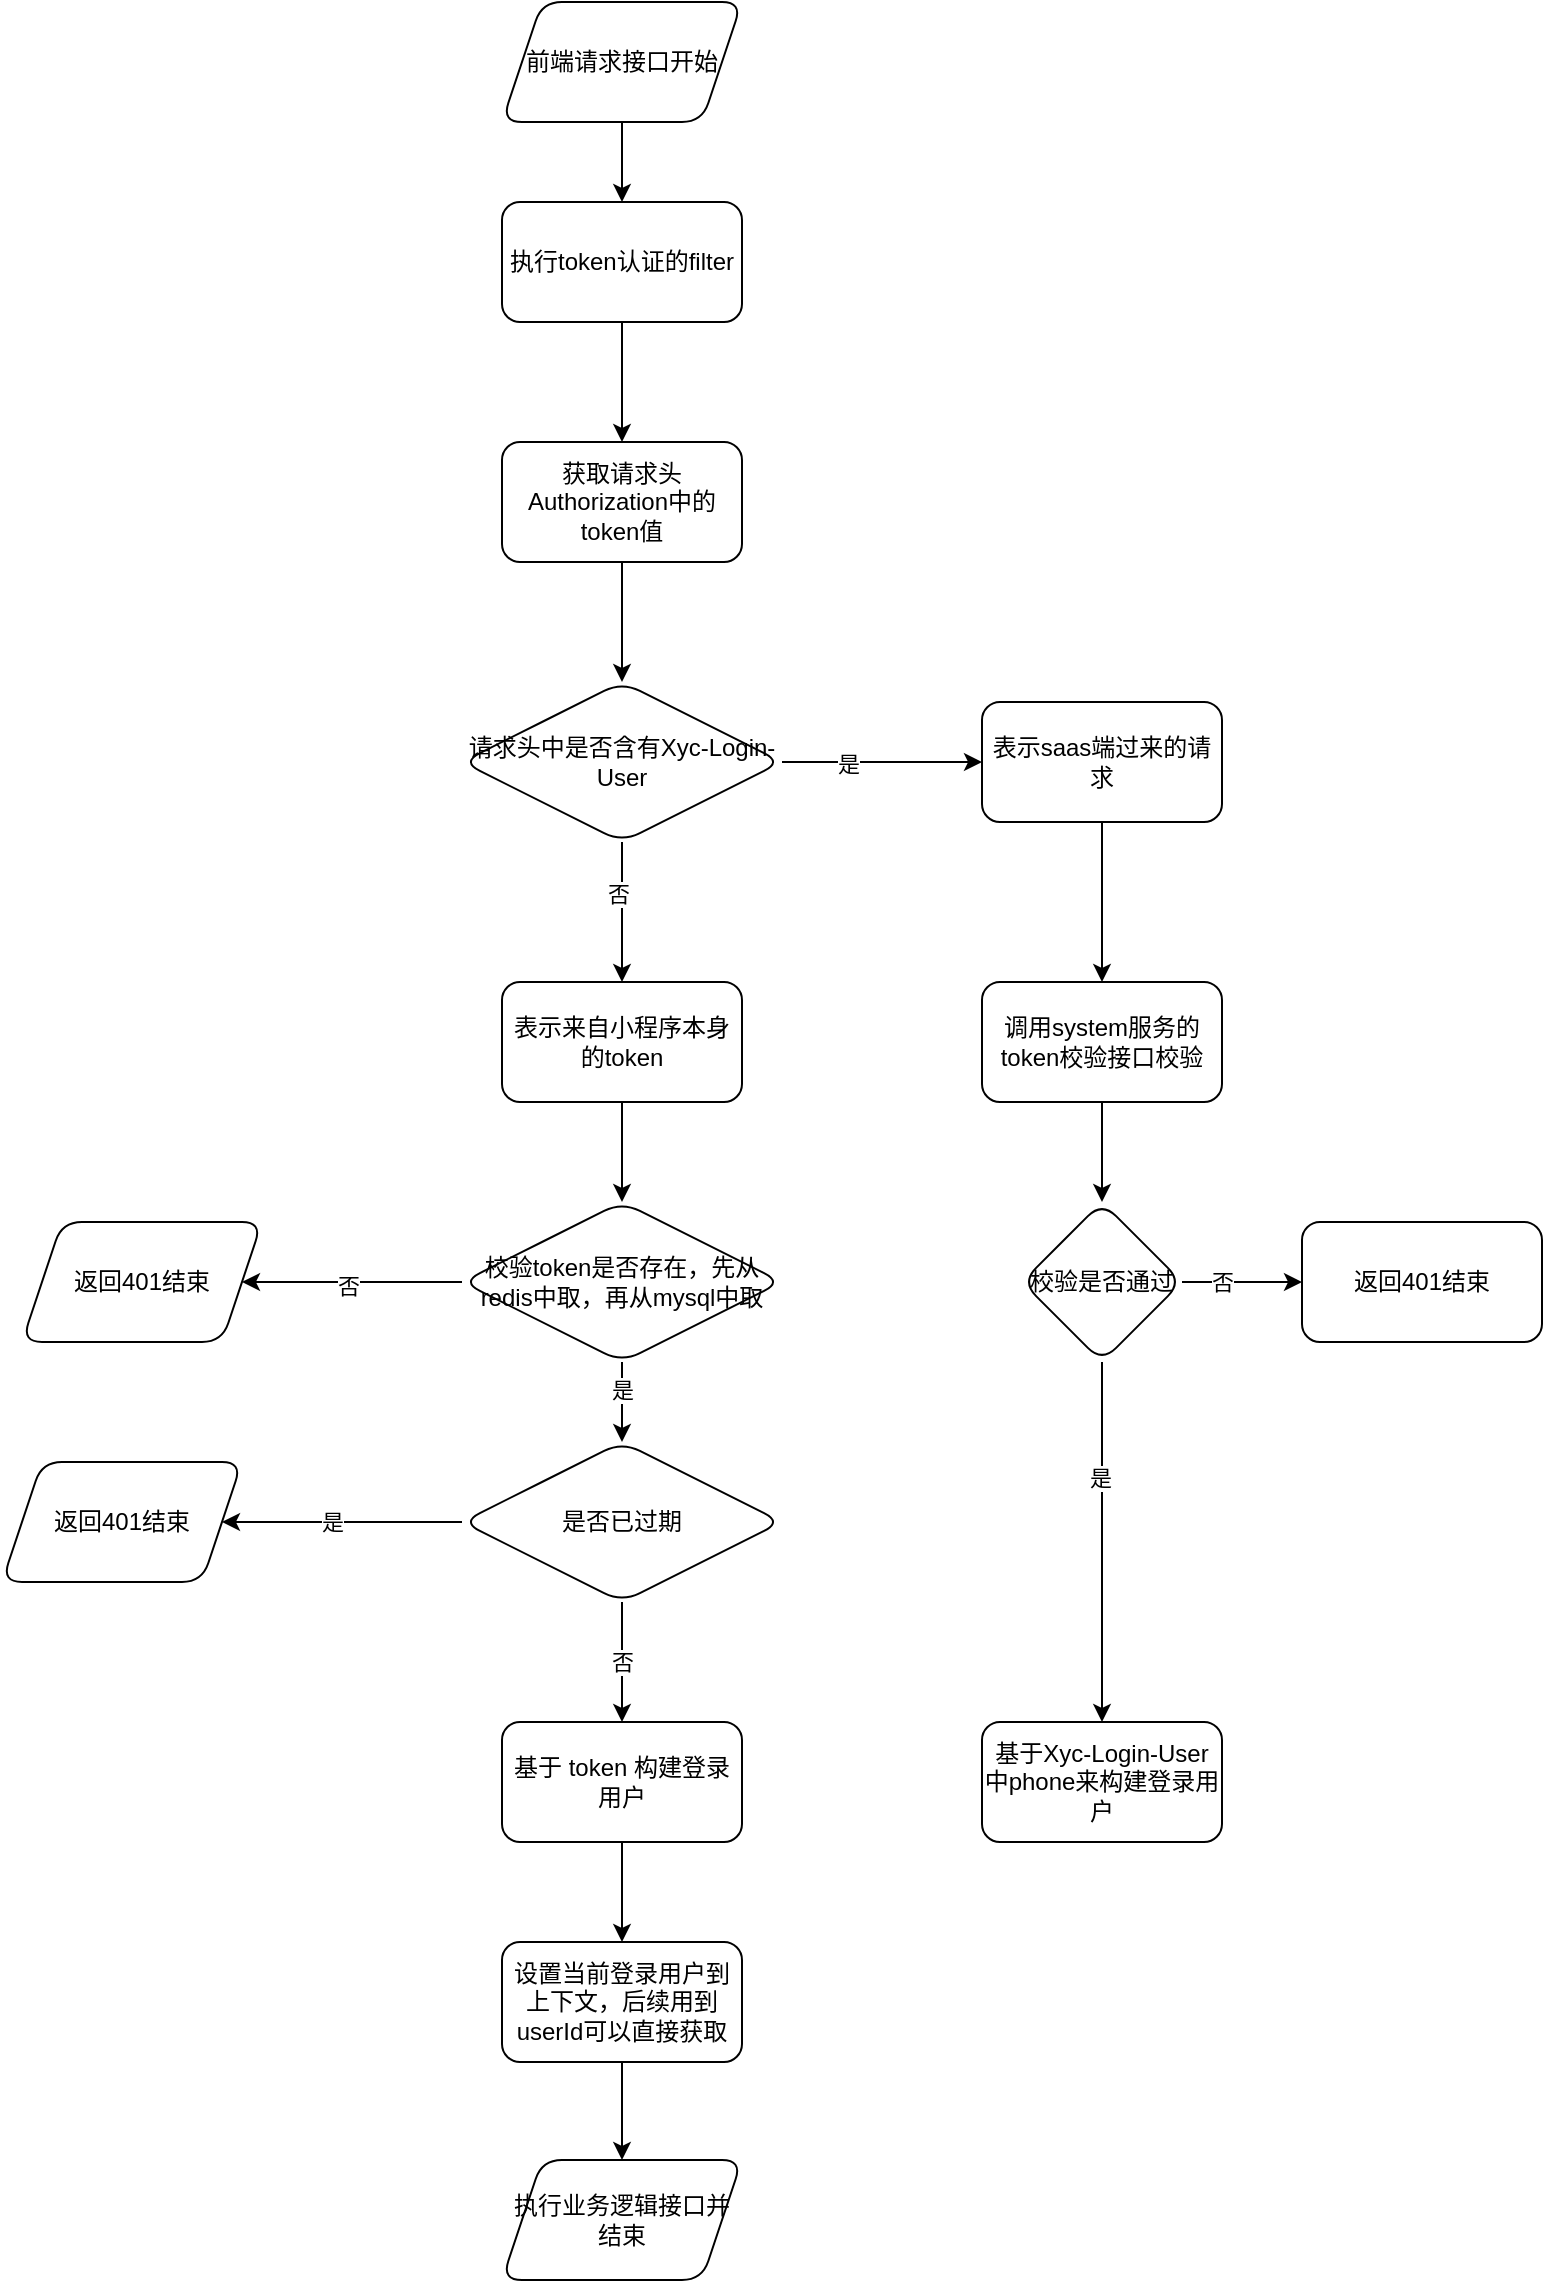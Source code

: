 <mxfile version="24.0.7" type="github">
  <diagram id="C5RBs43oDa-KdzZeNtuy" name="Page-1">
    <mxGraphModel dx="1434" dy="780" grid="1" gridSize="10" guides="1" tooltips="1" connect="1" arrows="1" fold="1" page="1" pageScale="1" pageWidth="827" pageHeight="1169" math="0" shadow="0">
      <root>
        <mxCell id="WIyWlLk6GJQsqaUBKTNV-0" />
        <mxCell id="WIyWlLk6GJQsqaUBKTNV-1" parent="WIyWlLk6GJQsqaUBKTNV-0" />
        <mxCell id="ojOlT_hlwT6HIEAQez5l-4" value="" style="edgeStyle=orthogonalEdgeStyle;rounded=0;orthogonalLoop=1;jettySize=auto;html=1;" edge="1" parent="WIyWlLk6GJQsqaUBKTNV-1" source="ojOlT_hlwT6HIEAQez5l-2" target="ojOlT_hlwT6HIEAQez5l-3">
          <mxGeometry relative="1" as="geometry" />
        </mxCell>
        <mxCell id="ojOlT_hlwT6HIEAQez5l-2" value="前端请求接口开始" style="shape=parallelogram;perimeter=parallelogramPerimeter;whiteSpace=wrap;html=1;fixedSize=1;rounded=1;glass=0;strokeWidth=1;shadow=0;" vertex="1" parent="WIyWlLk6GJQsqaUBKTNV-1">
          <mxGeometry x="260" y="30" width="120" height="60" as="geometry" />
        </mxCell>
        <mxCell id="ojOlT_hlwT6HIEAQez5l-15" value="" style="edgeStyle=orthogonalEdgeStyle;rounded=0;orthogonalLoop=1;jettySize=auto;html=1;" edge="1" parent="WIyWlLk6GJQsqaUBKTNV-1" source="ojOlT_hlwT6HIEAQez5l-3" target="ojOlT_hlwT6HIEAQez5l-14">
          <mxGeometry relative="1" as="geometry" />
        </mxCell>
        <mxCell id="ojOlT_hlwT6HIEAQez5l-3" value="执行token认证的filter" style="whiteSpace=wrap;html=1;rounded=1;glass=0;strokeWidth=1;shadow=0;" vertex="1" parent="WIyWlLk6GJQsqaUBKTNV-1">
          <mxGeometry x="260" y="130" width="120" height="60" as="geometry" />
        </mxCell>
        <mxCell id="ojOlT_hlwT6HIEAQez5l-10" value="" style="edgeStyle=orthogonalEdgeStyle;rounded=0;orthogonalLoop=1;jettySize=auto;html=1;" edge="1" parent="WIyWlLk6GJQsqaUBKTNV-1" source="ojOlT_hlwT6HIEAQez5l-7" target="ojOlT_hlwT6HIEAQez5l-9">
          <mxGeometry relative="1" as="geometry" />
        </mxCell>
        <mxCell id="ojOlT_hlwT6HIEAQez5l-11" value="是" style="edgeLabel;html=1;align=center;verticalAlign=middle;resizable=0;points=[];" vertex="1" connectable="0" parent="ojOlT_hlwT6HIEAQez5l-10">
          <mxGeometry x="-0.34" y="-1" relative="1" as="geometry">
            <mxPoint as="offset" />
          </mxGeometry>
        </mxCell>
        <mxCell id="ojOlT_hlwT6HIEAQez5l-26" value="" style="edgeStyle=orthogonalEdgeStyle;rounded=0;orthogonalLoop=1;jettySize=auto;html=1;" edge="1" parent="WIyWlLk6GJQsqaUBKTNV-1" source="ojOlT_hlwT6HIEAQez5l-7" target="ojOlT_hlwT6HIEAQez5l-25">
          <mxGeometry relative="1" as="geometry" />
        </mxCell>
        <mxCell id="ojOlT_hlwT6HIEAQez5l-27" value="否" style="edgeLabel;html=1;align=center;verticalAlign=middle;resizable=0;points=[];" vertex="1" connectable="0" parent="ojOlT_hlwT6HIEAQez5l-26">
          <mxGeometry x="-0.267" y="-2" relative="1" as="geometry">
            <mxPoint as="offset" />
          </mxGeometry>
        </mxCell>
        <mxCell id="ojOlT_hlwT6HIEAQez5l-7" value="请求头中是否含有Xyc-Login-User" style="rhombus;whiteSpace=wrap;html=1;rounded=1;glass=0;strokeWidth=1;shadow=0;" vertex="1" parent="WIyWlLk6GJQsqaUBKTNV-1">
          <mxGeometry x="240" y="370" width="160" height="80" as="geometry" />
        </mxCell>
        <mxCell id="ojOlT_hlwT6HIEAQez5l-13" value="" style="edgeStyle=orthogonalEdgeStyle;rounded=0;orthogonalLoop=1;jettySize=auto;html=1;" edge="1" parent="WIyWlLk6GJQsqaUBKTNV-1" source="ojOlT_hlwT6HIEAQez5l-9" target="ojOlT_hlwT6HIEAQez5l-12">
          <mxGeometry relative="1" as="geometry" />
        </mxCell>
        <mxCell id="ojOlT_hlwT6HIEAQez5l-9" value="表示saas端过来的请求" style="whiteSpace=wrap;html=1;rounded=1;glass=0;strokeWidth=1;shadow=0;" vertex="1" parent="WIyWlLk6GJQsqaUBKTNV-1">
          <mxGeometry x="500" y="380" width="120" height="60" as="geometry" />
        </mxCell>
        <mxCell id="ojOlT_hlwT6HIEAQez5l-18" value="" style="edgeStyle=orthogonalEdgeStyle;rounded=0;orthogonalLoop=1;jettySize=auto;html=1;" edge="1" parent="WIyWlLk6GJQsqaUBKTNV-1" source="ojOlT_hlwT6HIEAQez5l-12" target="ojOlT_hlwT6HIEAQez5l-17">
          <mxGeometry relative="1" as="geometry" />
        </mxCell>
        <mxCell id="ojOlT_hlwT6HIEAQez5l-12" value="调用system服务的token校验接口校验" style="whiteSpace=wrap;html=1;rounded=1;glass=0;strokeWidth=1;shadow=0;" vertex="1" parent="WIyWlLk6GJQsqaUBKTNV-1">
          <mxGeometry x="500" y="520" width="120" height="60" as="geometry" />
        </mxCell>
        <mxCell id="ojOlT_hlwT6HIEAQez5l-16" style="edgeStyle=orthogonalEdgeStyle;rounded=0;orthogonalLoop=1;jettySize=auto;html=1;entryX=0.5;entryY=0;entryDx=0;entryDy=0;" edge="1" parent="WIyWlLk6GJQsqaUBKTNV-1" source="ojOlT_hlwT6HIEAQez5l-14" target="ojOlT_hlwT6HIEAQez5l-7">
          <mxGeometry relative="1" as="geometry" />
        </mxCell>
        <mxCell id="ojOlT_hlwT6HIEAQez5l-14" value="获取请求头Authorization中的token值" style="whiteSpace=wrap;html=1;rounded=1;glass=0;strokeWidth=1;shadow=0;" vertex="1" parent="WIyWlLk6GJQsqaUBKTNV-1">
          <mxGeometry x="260" y="250" width="120" height="60" as="geometry" />
        </mxCell>
        <mxCell id="ojOlT_hlwT6HIEAQez5l-20" value="" style="edgeStyle=orthogonalEdgeStyle;rounded=0;orthogonalLoop=1;jettySize=auto;html=1;" edge="1" parent="WIyWlLk6GJQsqaUBKTNV-1" source="ojOlT_hlwT6HIEAQez5l-17" target="ojOlT_hlwT6HIEAQez5l-19">
          <mxGeometry relative="1" as="geometry" />
        </mxCell>
        <mxCell id="ojOlT_hlwT6HIEAQez5l-21" value="否" style="edgeLabel;html=1;align=center;verticalAlign=middle;resizable=0;points=[];" vertex="1" connectable="0" parent="ojOlT_hlwT6HIEAQez5l-20">
          <mxGeometry x="-0.333" relative="1" as="geometry">
            <mxPoint as="offset" />
          </mxGeometry>
        </mxCell>
        <mxCell id="ojOlT_hlwT6HIEAQez5l-23" value="" style="edgeStyle=orthogonalEdgeStyle;rounded=0;orthogonalLoop=1;jettySize=auto;html=1;" edge="1" parent="WIyWlLk6GJQsqaUBKTNV-1" source="ojOlT_hlwT6HIEAQez5l-17" target="ojOlT_hlwT6HIEAQez5l-22">
          <mxGeometry relative="1" as="geometry" />
        </mxCell>
        <mxCell id="ojOlT_hlwT6HIEAQez5l-24" value="是" style="edgeLabel;html=1;align=center;verticalAlign=middle;resizable=0;points=[];" vertex="1" connectable="0" parent="ojOlT_hlwT6HIEAQez5l-23">
          <mxGeometry x="-0.36" y="-1" relative="1" as="geometry">
            <mxPoint as="offset" />
          </mxGeometry>
        </mxCell>
        <mxCell id="ojOlT_hlwT6HIEAQez5l-17" value="校验是否通过" style="rhombus;whiteSpace=wrap;html=1;rounded=1;glass=0;strokeWidth=1;shadow=0;" vertex="1" parent="WIyWlLk6GJQsqaUBKTNV-1">
          <mxGeometry x="520" y="630" width="80" height="80" as="geometry" />
        </mxCell>
        <mxCell id="ojOlT_hlwT6HIEAQez5l-19" value="返回401结束" style="whiteSpace=wrap;html=1;rounded=1;glass=0;strokeWidth=1;shadow=0;" vertex="1" parent="WIyWlLk6GJQsqaUBKTNV-1">
          <mxGeometry x="660" y="640" width="120" height="60" as="geometry" />
        </mxCell>
        <mxCell id="ojOlT_hlwT6HIEAQez5l-22" value="基于Xyc-Login-User中phone来构建登录用户" style="whiteSpace=wrap;html=1;rounded=1;glass=0;strokeWidth=1;shadow=0;" vertex="1" parent="WIyWlLk6GJQsqaUBKTNV-1">
          <mxGeometry x="500" y="890" width="120" height="60" as="geometry" />
        </mxCell>
        <mxCell id="ojOlT_hlwT6HIEAQez5l-29" value="" style="edgeStyle=orthogonalEdgeStyle;rounded=0;orthogonalLoop=1;jettySize=auto;html=1;" edge="1" parent="WIyWlLk6GJQsqaUBKTNV-1" source="ojOlT_hlwT6HIEAQez5l-25">
          <mxGeometry relative="1" as="geometry">
            <mxPoint x="320" y="630" as="targetPoint" />
          </mxGeometry>
        </mxCell>
        <mxCell id="ojOlT_hlwT6HIEAQez5l-25" value="表示来自小程序本身的token" style="whiteSpace=wrap;html=1;rounded=1;glass=0;strokeWidth=1;shadow=0;" vertex="1" parent="WIyWlLk6GJQsqaUBKTNV-1">
          <mxGeometry x="260" y="520" width="120" height="60" as="geometry" />
        </mxCell>
        <mxCell id="ojOlT_hlwT6HIEAQez5l-33" value="" style="edgeStyle=orthogonalEdgeStyle;rounded=0;orthogonalLoop=1;jettySize=auto;html=1;" edge="1" parent="WIyWlLk6GJQsqaUBKTNV-1" source="ojOlT_hlwT6HIEAQez5l-31" target="ojOlT_hlwT6HIEAQez5l-32">
          <mxGeometry relative="1" as="geometry" />
        </mxCell>
        <mxCell id="ojOlT_hlwT6HIEAQez5l-39" value="否" style="edgeLabel;html=1;align=center;verticalAlign=middle;resizable=0;points=[];" vertex="1" connectable="0" parent="ojOlT_hlwT6HIEAQez5l-33">
          <mxGeometry x="0.036" y="2" relative="1" as="geometry">
            <mxPoint as="offset" />
          </mxGeometry>
        </mxCell>
        <mxCell id="ojOlT_hlwT6HIEAQez5l-35" style="edgeStyle=orthogonalEdgeStyle;rounded=0;orthogonalLoop=1;jettySize=auto;html=1;entryX=0.5;entryY=0;entryDx=0;entryDy=0;" edge="1" parent="WIyWlLk6GJQsqaUBKTNV-1" source="ojOlT_hlwT6HIEAQez5l-31" target="ojOlT_hlwT6HIEAQez5l-34">
          <mxGeometry relative="1" as="geometry" />
        </mxCell>
        <mxCell id="ojOlT_hlwT6HIEAQez5l-40" value="是" style="edgeLabel;html=1;align=center;verticalAlign=middle;resizable=0;points=[];" vertex="1" connectable="0" parent="ojOlT_hlwT6HIEAQez5l-35">
          <mxGeometry x="-0.3" relative="1" as="geometry">
            <mxPoint as="offset" />
          </mxGeometry>
        </mxCell>
        <mxCell id="ojOlT_hlwT6HIEAQez5l-31" value="校验token是否存在，先从redis中取，再从mysql中取" style="rhombus;whiteSpace=wrap;html=1;rounded=1;glass=0;strokeWidth=1;shadow=0;" vertex="1" parent="WIyWlLk6GJQsqaUBKTNV-1">
          <mxGeometry x="240" y="630" width="160" height="80" as="geometry" />
        </mxCell>
        <mxCell id="ojOlT_hlwT6HIEAQez5l-32" value="返回401结束" style="shape=parallelogram;perimeter=parallelogramPerimeter;whiteSpace=wrap;html=1;fixedSize=1;rounded=1;glass=0;strokeWidth=1;shadow=0;" vertex="1" parent="WIyWlLk6GJQsqaUBKTNV-1">
          <mxGeometry x="20" y="640" width="120" height="60" as="geometry" />
        </mxCell>
        <mxCell id="ojOlT_hlwT6HIEAQez5l-37" style="edgeStyle=orthogonalEdgeStyle;rounded=0;orthogonalLoop=1;jettySize=auto;html=1;exitX=0;exitY=0.5;exitDx=0;exitDy=0;entryX=1;entryY=0.5;entryDx=0;entryDy=0;" edge="1" parent="WIyWlLk6GJQsqaUBKTNV-1" source="ojOlT_hlwT6HIEAQez5l-34" target="ojOlT_hlwT6HIEAQez5l-36">
          <mxGeometry relative="1" as="geometry" />
        </mxCell>
        <mxCell id="ojOlT_hlwT6HIEAQez5l-38" value="是" style="edgeLabel;html=1;align=center;verticalAlign=middle;resizable=0;points=[];" vertex="1" connectable="0" parent="ojOlT_hlwT6HIEAQez5l-37">
          <mxGeometry x="0.083" relative="1" as="geometry">
            <mxPoint as="offset" />
          </mxGeometry>
        </mxCell>
        <mxCell id="ojOlT_hlwT6HIEAQez5l-42" value="否" style="edgeStyle=orthogonalEdgeStyle;rounded=0;orthogonalLoop=1;jettySize=auto;html=1;" edge="1" parent="WIyWlLk6GJQsqaUBKTNV-1" source="ojOlT_hlwT6HIEAQez5l-34" target="ojOlT_hlwT6HIEAQez5l-41">
          <mxGeometry relative="1" as="geometry" />
        </mxCell>
        <mxCell id="ojOlT_hlwT6HIEAQez5l-34" value="是否已过期" style="rhombus;whiteSpace=wrap;html=1;rounded=1;glass=0;strokeWidth=1;shadow=0;" vertex="1" parent="WIyWlLk6GJQsqaUBKTNV-1">
          <mxGeometry x="240" y="750" width="160" height="80" as="geometry" />
        </mxCell>
        <mxCell id="ojOlT_hlwT6HIEAQez5l-36" value="返回401结束" style="shape=parallelogram;perimeter=parallelogramPerimeter;whiteSpace=wrap;html=1;fixedSize=1;rounded=1;glass=0;strokeWidth=1;shadow=0;" vertex="1" parent="WIyWlLk6GJQsqaUBKTNV-1">
          <mxGeometry x="10" y="760" width="120" height="60" as="geometry" />
        </mxCell>
        <mxCell id="ojOlT_hlwT6HIEAQez5l-46" value="" style="edgeStyle=orthogonalEdgeStyle;rounded=0;orthogonalLoop=1;jettySize=auto;html=1;" edge="1" parent="WIyWlLk6GJQsqaUBKTNV-1" source="ojOlT_hlwT6HIEAQez5l-41" target="ojOlT_hlwT6HIEAQez5l-45">
          <mxGeometry relative="1" as="geometry" />
        </mxCell>
        <mxCell id="ojOlT_hlwT6HIEAQez5l-41" value="基于 token 构建登录用户" style="whiteSpace=wrap;html=1;rounded=1;glass=0;strokeWidth=1;shadow=0;" vertex="1" parent="WIyWlLk6GJQsqaUBKTNV-1">
          <mxGeometry x="260" y="890" width="120" height="60" as="geometry" />
        </mxCell>
        <mxCell id="ojOlT_hlwT6HIEAQez5l-50" value="" style="edgeStyle=orthogonalEdgeStyle;rounded=0;orthogonalLoop=1;jettySize=auto;html=1;" edge="1" parent="WIyWlLk6GJQsqaUBKTNV-1" source="ojOlT_hlwT6HIEAQez5l-45" target="ojOlT_hlwT6HIEAQez5l-49">
          <mxGeometry relative="1" as="geometry" />
        </mxCell>
        <mxCell id="ojOlT_hlwT6HIEAQez5l-45" value="设置当前登录用户到上下文，后续用到userId可以直接获取" style="whiteSpace=wrap;html=1;rounded=1;glass=0;strokeWidth=1;shadow=0;" vertex="1" parent="WIyWlLk6GJQsqaUBKTNV-1">
          <mxGeometry x="260" y="1000" width="120" height="60" as="geometry" />
        </mxCell>
        <mxCell id="ojOlT_hlwT6HIEAQez5l-49" value="执行业务逻辑接口并结束" style="shape=parallelogram;perimeter=parallelogramPerimeter;whiteSpace=wrap;html=1;fixedSize=1;rounded=1;glass=0;strokeWidth=1;shadow=0;" vertex="1" parent="WIyWlLk6GJQsqaUBKTNV-1">
          <mxGeometry x="260" y="1109" width="120" height="60" as="geometry" />
        </mxCell>
      </root>
    </mxGraphModel>
  </diagram>
</mxfile>

